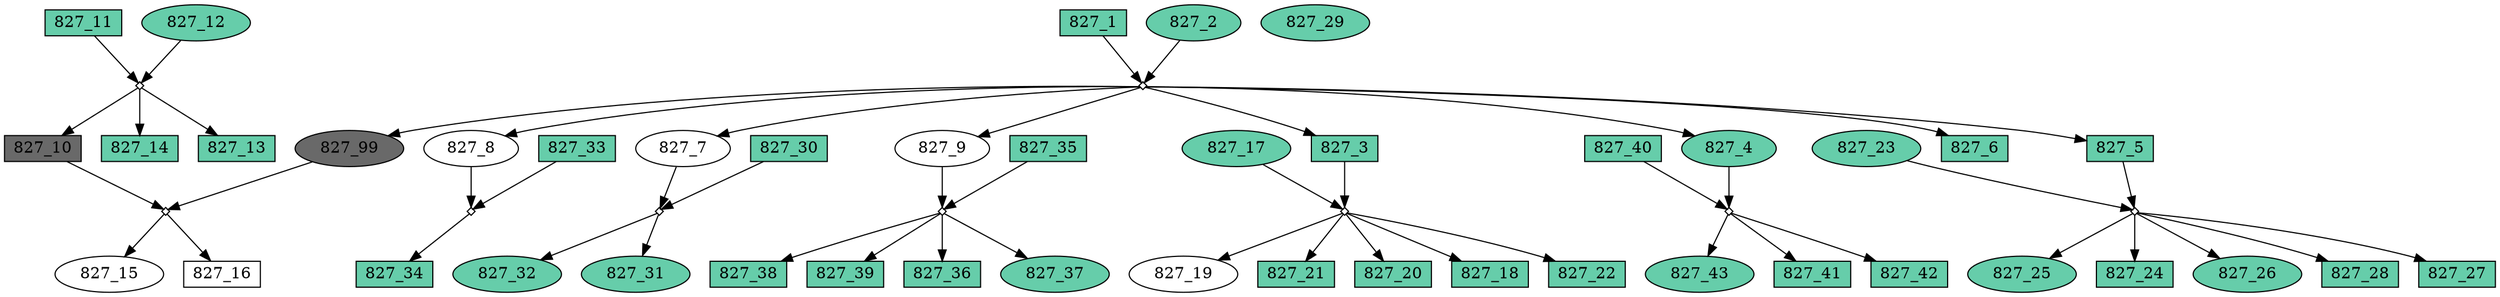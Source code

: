 digraph {
	"827_35" [shape=box fillcolor=aquamarine3 fontcolor=black height=0.3 regular=0 shape=box style=filled width=0.5]
	"827_35" -> "827_35x827_9"
	"827_36" [shape=box fillcolor=aquamarine3 fontcolor=black height=0.3 regular=0 shape=box style=filled width=0.5]
	"827_35x827_9" -> "827_36"
	"827_37" [shape=box fillcolor=aquamarine3 fontcolor=black height=0.3 regular=0 shape=ellipse style=filled width=0.5]
	"827_35x827_9" -> "827_37"
	"827_38" [shape=box fillcolor=aquamarine3 fontcolor=black height=0.3 regular=0 shape=box style=filled width=0.5]
	"827_35x827_9" -> "827_38"
	"827_39" [shape=box fillcolor=aquamarine3 fontcolor=black height=0.3 regular=0 shape=box style=filled width=0.5]
	"827_35x827_9" -> "827_39"
	"827_40" [shape=box fillcolor=aquamarine3 fontcolor=black height=0.3 regular=0 shape=box style=filled width=0.5]
	"827_40" -> "827_40x827_4"
	"827_99" [shape=box fillcolor=dimgrey fontcolor=black height=0.3 regular=0 shape=ellipse style=filled width=0.5]
	"827_1x827_2" -> "827_99"
	"827_99" -> "827_10x827_99"
	"827_42" [shape=box fillcolor=aquamarine3 fontcolor=black height=0.3 regular=0 shape=box style=filled width=0.5]
	"827_40x827_4" -> "827_42"
	"827_43" [shape=box fillcolor=aquamarine3 fontcolor=black height=0.3 regular=0 shape=ellipse style=filled width=0.5]
	"827_40x827_4" -> "827_43"
	"827_9" [shape=box fillcolor=white fontcolor=black height=0.3 regular=0 shape=ellipse style=filled width=0.5]
	"827_1x827_2" -> "827_9"
	"827_9" -> "827_35x827_9"
	"827_8" [shape=box fillcolor=white fontcolor=black height=0.3 regular=0 shape=ellipse style=filled width=0.5]
	"827_1x827_2" -> "827_8"
	"827_8" -> "827_33x827_8"
	"827_7" [shape=box fillcolor=white fontcolor=black height=0.3 regular=0 shape=ellipse style=filled width=0.5]
	"827_1x827_2" -> "827_7"
	"827_7" -> "827_30x827_7"
	"827_34" [shape=box fillcolor=aquamarine3 fontcolor=black height=0.3 regular=0 shape=box style=filled width=0.5]
	"827_33x827_8" -> "827_34"
	"827_41" [shape=box fillcolor=aquamarine3 fontcolor=black height=0.3 regular=0 shape=box style=filled width=0.5]
	"827_40x827_4" -> "827_41"
	"827_32" [shape=box fillcolor=aquamarine3 fontcolor=black height=0.3 regular=0 shape=ellipse style=filled width=0.5]
	"827_30x827_7" -> "827_32"
	"827_33" [shape=box fillcolor=aquamarine3 fontcolor=black height=0.3 regular=0 shape=box style=filled width=0.5]
	"827_33" -> "827_33x827_8"
	"827_30" [shape=box fillcolor=aquamarine3 fontcolor=black height=0.3 regular=0 shape=box style=filled width=0.5]
	"827_30" -> "827_30x827_7"
	"827_10" [shape=box fillcolor=dimgrey fontcolor=black height=0.3 regular=0 shape=box style=filled width=0.5]
	"827_11x827_12" -> "827_10"
	"827_10" -> "827_10x827_99"
	"827_15" [shape=box fillcolor=white fontcolor=black height=0.3 regular=0 shape=ellipse style=filled width=0.5]
	"827_10x827_99" -> "827_15"
	"827_16" [shape=box fillcolor=white fontcolor=black height=0.3 regular=0 shape=box style=filled width=0.5]
	"827_10x827_99" -> "827_16"
	"827_1" [shape=box fillcolor=aquamarine3 fontcolor=black height=0.3 regular=0 shape=box style=filled width=0.5]
	"827_1" -> "827_1x827_2"
	"827_31" [shape=box fillcolor=aquamarine3 fontcolor=black height=0.3 regular=0 shape=ellipse style=filled width=0.5]
	"827_30x827_7" -> "827_31"
	"827_3" [shape=box fillcolor=aquamarine3 fontcolor=black height=0.3 regular=0 shape=box style=filled width=0.5]
	"827_1x827_2" -> "827_3"
	"827_3" -> "827_3x827_17"
	"827_4" [shape=box fillcolor=aquamarine3 fontcolor=black height=0.3 regular=0 shape=ellipse style=filled width=0.5]
	"827_1x827_2" -> "827_4"
	"827_4" -> "827_40x827_4"
	"827_5" [shape=box fillcolor=aquamarine3 fontcolor=black height=0.3 regular=0 shape=box style=filled width=0.5]
	"827_1x827_2" -> "827_5"
	"827_5" -> "827_5x827_23"
	"827_6" [shape=box fillcolor=aquamarine3 fontcolor=black height=0.3 regular=0 shape=box style=filled width=0.5]
	"827_1x827_2" -> "827_6"
	"827_11" [shape=box fillcolor=aquamarine3 fontcolor=black height=0.3 regular=0 shape=box style=filled width=0.5]
	"827_11" -> "827_11x827_12"
	"827_12" [shape=box fillcolor=aquamarine3 fontcolor=black height=0.3 regular=0 shape=ellipse style=filled width=0.5]
	"827_12" -> "827_11x827_12"
	"827_13" [shape=box fillcolor=aquamarine3 fontcolor=black height=0.3 regular=0 shape=box style=filled width=0.5]
	"827_11x827_12" -> "827_13"
	"827_14" [shape=box fillcolor=aquamarine3 fontcolor=black height=0.3 regular=0 shape=box style=filled width=0.5]
	"827_11x827_12" -> "827_14"
	"827_2" [shape=box fillcolor=aquamarine3 fontcolor=black height=0.3 regular=0 shape=ellipse style=filled width=0.5]
	"827_2" -> "827_1x827_2"
	"827_18" [shape=box fillcolor=aquamarine3 fontcolor=black height=0.3 regular=0 shape=box style=filled width=0.5]
	"827_3x827_17" -> "827_18"
	"827_17" [shape=box fillcolor=aquamarine3 fontcolor=black height=0.3 regular=0 shape=ellipse style=filled width=0.5]
	"827_17" -> "827_3x827_17"
	"827_29" [shape=box fillcolor=aquamarine3 fontcolor=black height=0.3 regular=0 shape=ellipse style=filled width=0.5]
	"827_28" [shape=box fillcolor=aquamarine3 fontcolor=black height=0.3 regular=0 shape=box style=filled width=0.5]
	"827_5x827_23" -> "827_28"
	"827_27" [shape=box fillcolor=aquamarine3 fontcolor=black height=0.3 regular=0 shape=box style=filled width=0.5]
	"827_5x827_23" -> "827_27"
	"827_25" [shape=box fillcolor=aquamarine3 fontcolor=black height=0.3 regular=0 shape=ellipse style=filled width=0.5]
	"827_5x827_23" -> "827_25"
	"827_24" [shape=box fillcolor=aquamarine3 fontcolor=black height=0.3 regular=0 shape=box style=filled width=0.5]
	"827_5x827_23" -> "827_24"
	"827_26" [shape=box fillcolor=aquamarine3 fontcolor=black height=0.3 regular=0 shape=ellipse style=filled width=0.5]
	"827_5x827_23" -> "827_26"
	"827_23" [shape=box fillcolor=aquamarine3 fontcolor=black height=0.3 regular=0 shape=ellipse style=filled width=0.5]
	"827_23" -> "827_5x827_23"
	"827_22" [shape=box fillcolor=aquamarine3 fontcolor=black height=0.3 regular=0 shape=box style=filled width=0.5]
	"827_3x827_17" -> "827_22"
	"827_19" [shape=box fillcolor=white fontcolor=black height=0.3 regular=0 shape=ellipse style=filled width=0.5]
	"827_3x827_17" -> "827_19"
	"827_21" [shape=box fillcolor=aquamarine3 fontcolor=black height=0.3 regular=0 shape=box style=filled width=0.5]
	"827_3x827_17" -> "827_21"
	"827_20" [shape=box fillcolor=aquamarine3 fontcolor=black height=0.3 regular=0 shape=box style=filled width=0.5]
	"827_3x827_17" -> "827_20"
	"827_11x827_12" [label="" height=.1 shape=diamond width=.1]
	"827_1x827_2" [label="" height=.1 shape=diamond width=.1]
	"827_5x827_23" [label="" height=.1 shape=diamond width=.1]
	"827_33x827_8" [label="" height=.1 shape=diamond width=.1]
	"827_40x827_4" [label="" height=.1 shape=diamond width=.1]
	"827_35x827_9" [label="" height=.1 shape=diamond width=.1]
	"827_30x827_7" [label="" height=.1 shape=diamond width=.1]
	"827_3x827_17" [label="" height=.1 shape=diamond width=.1]
	"827_10x827_99" [label="" height=.1 shape=diamond width=.1]
}
